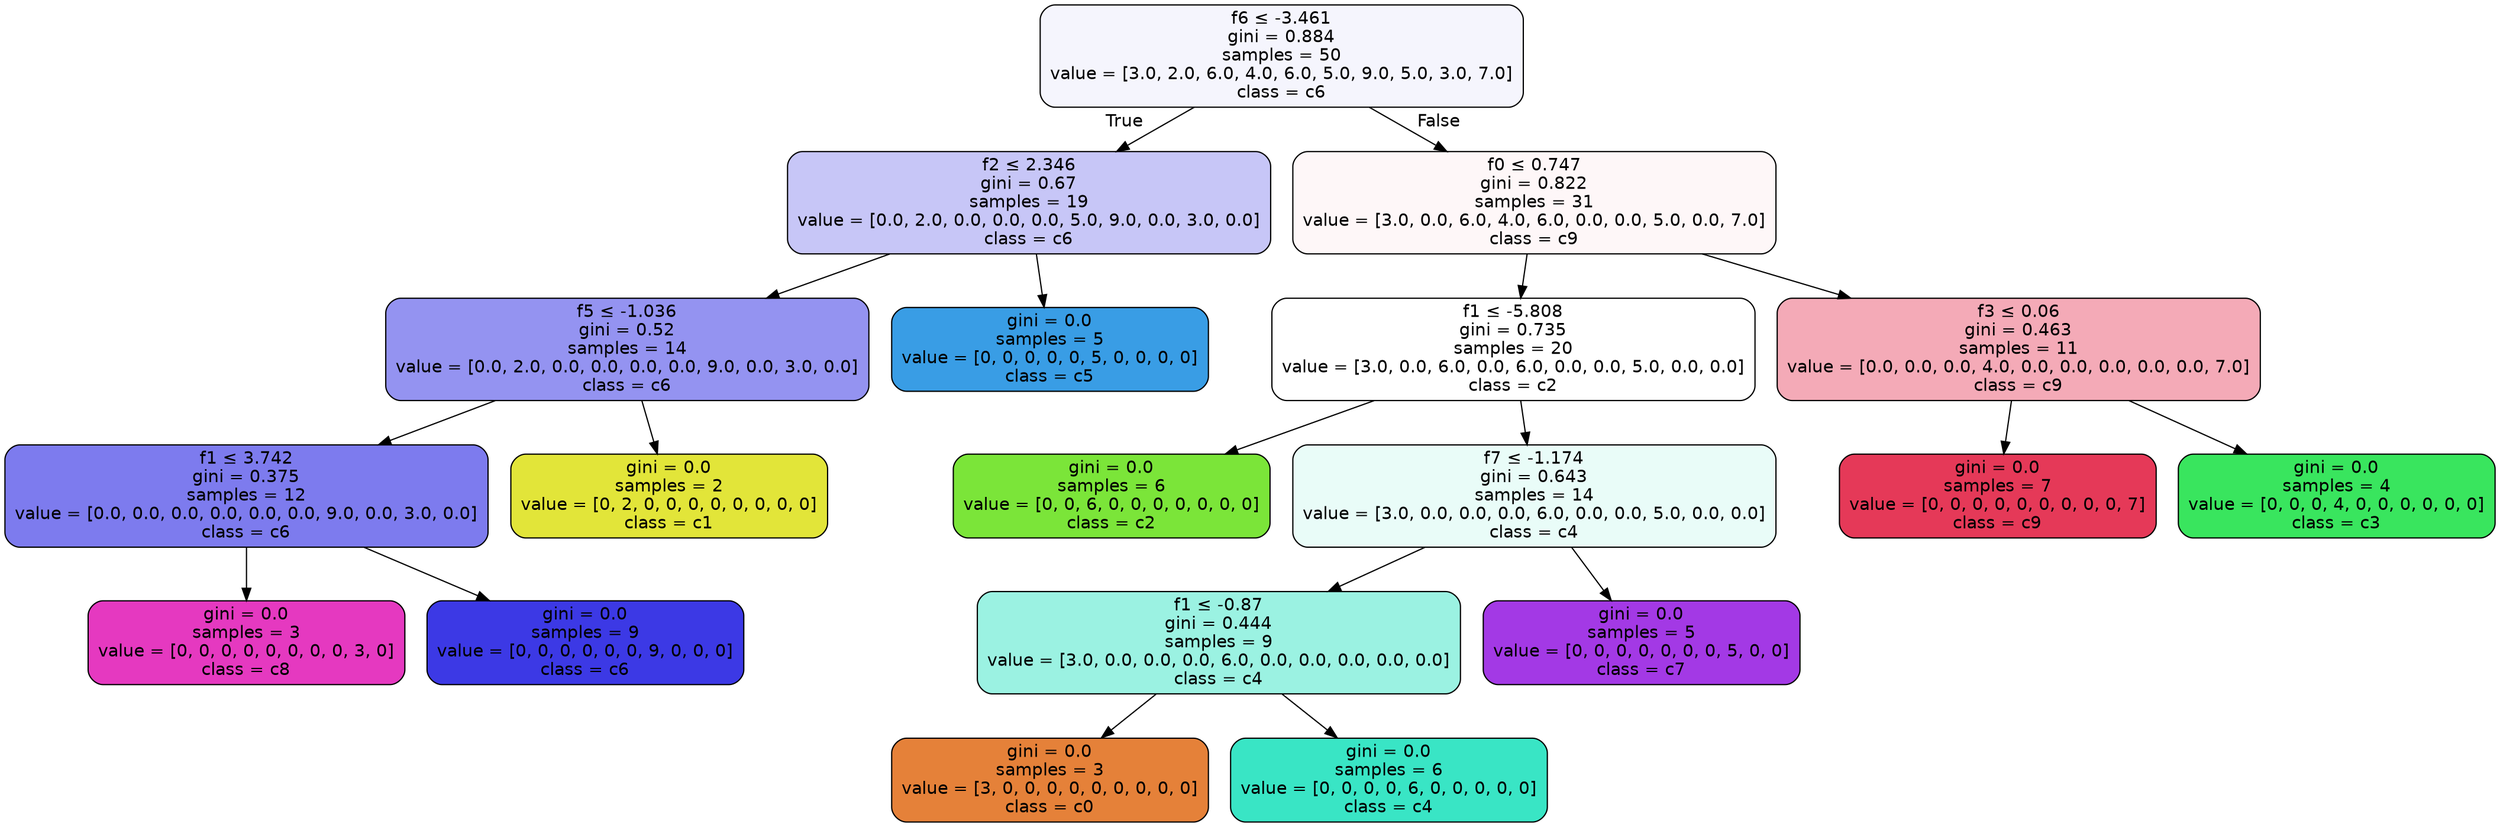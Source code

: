 digraph Tree {
node [shape=box, style="filled, rounded", color="black", fontname=helvetica] ;
edge [fontname=helvetica] ;
0 [label=<f6 &le; -3.461<br/>gini = 0.884<br/>samples = 50<br/>value = [3.0, 2.0, 6.0, 4.0, 6.0, 5.0, 9.0, 5.0, 3.0, 7.0]<br/>class = c6>, fillcolor="#3c39e50c"] ;
1 [label=<f2 &le; 2.346<br/>gini = 0.67<br/>samples = 19<br/>value = [0.0, 2.0, 0.0, 0.0, 0.0, 5.0, 9.0, 0.0, 3.0, 0.0]<br/>class = c6>, fillcolor="#3c39e549"] ;
0 -> 1 [labeldistance=2.5, labelangle=45, headlabel="True"] ;
2 [label=<f5 &le; -1.036<br/>gini = 0.52<br/>samples = 14<br/>value = [0.0, 2.0, 0.0, 0.0, 0.0, 0.0, 9.0, 0.0, 3.0, 0.0]<br/>class = c6>, fillcolor="#3c39e58b"] ;
1 -> 2 ;
3 [label=<f1 &le; 3.742<br/>gini = 0.375<br/>samples = 12<br/>value = [0.0, 0.0, 0.0, 0.0, 0.0, 0.0, 9.0, 0.0, 3.0, 0.0]<br/>class = c6>, fillcolor="#3c39e5aa"] ;
2 -> 3 ;
4 [label=<gini = 0.0<br/>samples = 3<br/>value = [0, 0, 0, 0, 0, 0, 0, 0, 3, 0]<br/>class = c8>, fillcolor="#e539c0ff"] ;
3 -> 4 ;
5 [label=<gini = 0.0<br/>samples = 9<br/>value = [0, 0, 0, 0, 0, 0, 9, 0, 0, 0]<br/>class = c6>, fillcolor="#3c39e5ff"] ;
3 -> 5 ;
6 [label=<gini = 0.0<br/>samples = 2<br/>value = [0, 2, 0, 0, 0, 0, 0, 0, 0, 0]<br/>class = c1>, fillcolor="#e2e539ff"] ;
2 -> 6 ;
7 [label=<gini = 0.0<br/>samples = 5<br/>value = [0, 0, 0, 0, 0, 5, 0, 0, 0, 0]<br/>class = c5>, fillcolor="#399de5ff"] ;
1 -> 7 ;
8 [label=<f0 &le; 0.747<br/>gini = 0.822<br/>samples = 31<br/>value = [3.0, 0.0, 6.0, 4.0, 6.0, 0.0, 0.0, 5.0, 0.0, 7.0]<br/>class = c9>, fillcolor="#e539580a"] ;
0 -> 8 [labeldistance=2.5, labelangle=-45, headlabel="False"] ;
9 [label=<f1 &le; -5.808<br/>gini = 0.735<br/>samples = 20<br/>value = [3.0, 0.0, 6.0, 0.0, 6.0, 0.0, 0.0, 5.0, 0.0, 0.0]<br/>class = c2>, fillcolor="#7be53900"] ;
8 -> 9 ;
10 [label=<gini = 0.0<br/>samples = 6<br/>value = [0, 0, 6, 0, 0, 0, 0, 0, 0, 0]<br/>class = c2>, fillcolor="#7be539ff"] ;
9 -> 10 ;
11 [label=<f7 &le; -1.174<br/>gini = 0.643<br/>samples = 14<br/>value = [3.0, 0.0, 0.0, 0.0, 6.0, 0.0, 0.0, 5.0, 0.0, 0.0]<br/>class = c4>, fillcolor="#39e5c51c"] ;
9 -> 11 ;
12 [label=<f1 &le; -0.87<br/>gini = 0.444<br/>samples = 9<br/>value = [3.0, 0.0, 0.0, 0.0, 6.0, 0.0, 0.0, 0.0, 0.0, 0.0]<br/>class = c4>, fillcolor="#39e5c580"] ;
11 -> 12 ;
13 [label=<gini = 0.0<br/>samples = 3<br/>value = [3, 0, 0, 0, 0, 0, 0, 0, 0, 0]<br/>class = c0>, fillcolor="#e58139ff"] ;
12 -> 13 ;
14 [label=<gini = 0.0<br/>samples = 6<br/>value = [0, 0, 0, 0, 6, 0, 0, 0, 0, 0]<br/>class = c4>, fillcolor="#39e5c5ff"] ;
12 -> 14 ;
15 [label=<gini = 0.0<br/>samples = 5<br/>value = [0, 0, 0, 0, 0, 0, 0, 5, 0, 0]<br/>class = c7>, fillcolor="#a339e5ff"] ;
11 -> 15 ;
16 [label=<f3 &le; 0.06<br/>gini = 0.463<br/>samples = 11<br/>value = [0.0, 0.0, 0.0, 4.0, 0.0, 0.0, 0.0, 0.0, 0.0, 7.0]<br/>class = c9>, fillcolor="#e539586d"] ;
8 -> 16 ;
17 [label=<gini = 0.0<br/>samples = 7<br/>value = [0, 0, 0, 0, 0, 0, 0, 0, 0, 7]<br/>class = c9>, fillcolor="#e53958ff"] ;
16 -> 17 ;
18 [label=<gini = 0.0<br/>samples = 4<br/>value = [0, 0, 0, 4, 0, 0, 0, 0, 0, 0]<br/>class = c3>, fillcolor="#39e55eff"] ;
16 -> 18 ;
}
